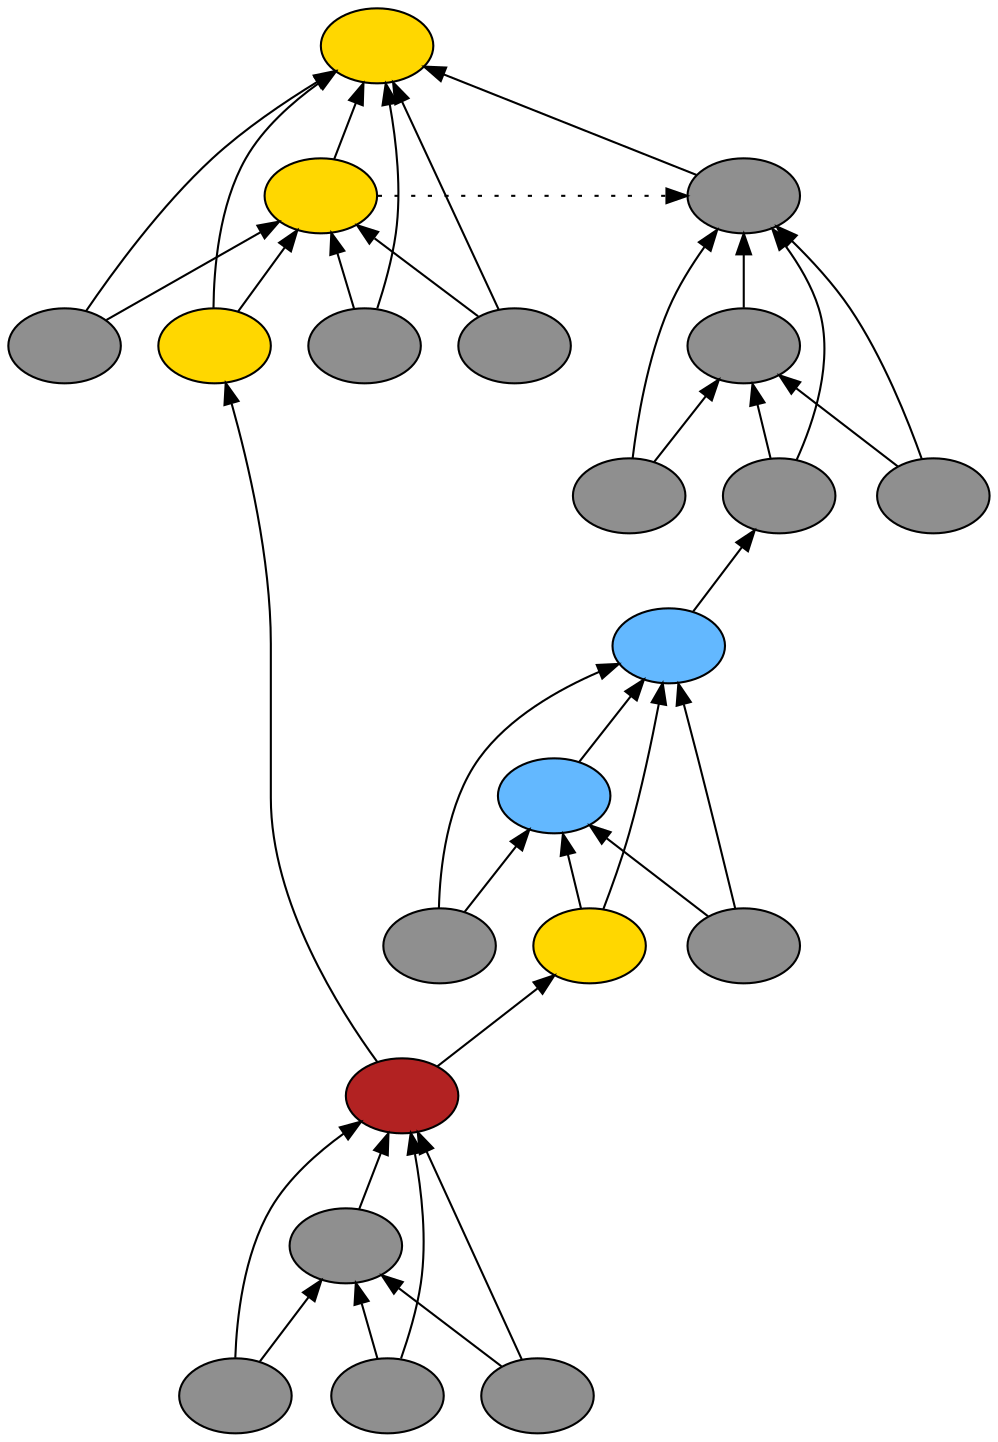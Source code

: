 digraph {
rankdir=BT
fontsize=24
subgraph clster1 {
subgraph clster2 {
"48210144"["fillcolor"="firebrick" "fontsize"="24" "label"="" "shape"="ellipse" "style"="filled" ]
"47759296"["fillcolor"="grey56" "fontsize"="24" "label"="" "shape"="ellipse" "style"="filled" ]
"48907824"["fillcolor"="grey56" "fontsize"="24" "label"="" "shape"="ellipse" "style"="filled" ]
"46865616"["fillcolor"="grey56" "fontsize"="24" "label"="" "shape"="ellipse" "style"="filled" ]
"47721552"["fillcolor"="grey56" "fontsize"="24" "label"="" "shape"="ellipse" "style"="filled" ]
}

subgraph clster3 {
"47041392"["fillcolor"="steelblue1" "fontsize"="24" "label"="" "shape"="ellipse" "style"="filled" ]
"46747312"["fillcolor"="steelblue1" "fontsize"="24" "label"="" "shape"="ellipse" "style"="filled" ]
"47173568"["fillcolor"="grey56" "fontsize"="24" "label"="" "shape"="ellipse" "style"="filled" ]
"48969600"["fillcolor"="gold" "fontsize"="24" "label"="" "shape"="ellipse" "style"="filled" ]
"46776512"["fillcolor"="grey56" "fontsize"="24" "label"="" "shape"="ellipse" "style"="filled" ]
}

subgraph clster4 {
"46860640"["fillcolor"="gold" "fontsize"="24" "label"="" "shape"="ellipse" "style"="filled" ]
"46977296"["fillcolor"="gold" "fontsize"="24" "label"="" "shape"="ellipse" "style"="filled" ]
"47023952"["fillcolor"="grey56" "fontsize"="24" "label"="" "shape"="ellipse" "style"="filled" ]
"47476656"["fillcolor"="gold" "fontsize"="24" "label"="" "shape"="ellipse" "style"="filled" ]
"46748512"["fillcolor"="grey56" "fontsize"="24" "label"="" "shape"="ellipse" "style"="filled" ]
"47534080"["fillcolor"="grey56" "fontsize"="24" "label"="" "shape"="ellipse" "style"="filled" ]
}

}

subgraph clster5 {
"47621456"["fillcolor"="grey56" "fontsize"="24" "label"="" "shape"="ellipse" "style"="filled" ]
"47570256"["fillcolor"="grey56" "fontsize"="24" "label"="" "shape"="ellipse" "style"="filled" ]
"47657632"["fillcolor"="grey56" "fontsize"="24" "label"="" "shape"="ellipse" "style"="filled" ]
"47708832"["fillcolor"="grey56" "fontsize"="24" "label"="" "shape"="ellipse" "style"="filled" ]
"47745008"["fillcolor"="grey56" "fontsize"="24" "label"="" "shape"="ellipse" "style"="filled" ]
}

"47023952" -> "46860640"["arrowhead"="normal" "color"="black" "constraint"="true" "style"="solid" ]
"47023952" -> "46977296"["arrowhead"="normal" "color"="black" "constraint"="true" "style"="solid" ]
"47476656" -> "46860640"["arrowhead"="normal" "color"="black" "constraint"="true" "style"="solid" ]
"47476656" -> "46977296"["arrowhead"="normal" "color"="black" "constraint"="true" "style"="solid" ]
"48210144" -> "47476656"["arrowhead"="normal" "color"="black" "constraint"="true" "style"="solid" ]
"46748512" -> "46860640"["arrowhead"="normal" "color"="black" "constraint"="true" "style"="solid" ]
"46748512" -> "46977296"["arrowhead"="normal" "color"="black" "constraint"="true" "style"="solid" ]
"47534080" -> "46860640"["arrowhead"="normal" "color"="black" "constraint"="true" "style"="solid" ]
"47534080" -> "46977296"["arrowhead"="normal" "color"="black" "constraint"="true" "style"="solid" ]
"46977296" -> "46860640"["arrowhead"="normal" "color"="black" "constraint"="true" "style"="solid" ]
"47621456" -> "46860640"["arrowhead"="normal" "color"="black" "constraint"="true" "style"="solid" ]
"46977296" -> "47621456"["arrowhead"="normal" "color"="black" "constraint"="false" "style"="dotted" ]
"47173568" -> "47041392"["arrowhead"="normal" "color"="black" "constraint"="true" "style"="solid" ]
"47173568" -> "46747312"["arrowhead"="normal" "color"="black" "constraint"="true" "style"="solid" ]
"48969600" -> "47041392"["arrowhead"="normal" "color"="black" "constraint"="true" "style"="solid" ]
"48969600" -> "46747312"["arrowhead"="normal" "color"="black" "constraint"="true" "style"="solid" ]
"48210144" -> "48969600"["arrowhead"="normal" "color"="black" "constraint"="true" "style"="solid" ]
"46776512" -> "47041392"["arrowhead"="normal" "color"="black" "constraint"="true" "style"="solid" ]
"46776512" -> "46747312"["arrowhead"="normal" "color"="black" "constraint"="true" "style"="solid" ]
"46747312" -> "47041392"["arrowhead"="normal" "color"="black" "constraint"="true" "style"="solid" ]
"47657632" -> "47621456"["arrowhead"="normal" "color"="black" "constraint"="true" "style"="solid" ]
"47657632" -> "47570256"["arrowhead"="normal" "color"="black" "constraint"="true" "style"="solid" ]
"47708832" -> "47621456"["arrowhead"="normal" "color"="black" "constraint"="true" "style"="solid" ]
"47708832" -> "47570256"["arrowhead"="normal" "color"="black" "constraint"="true" "style"="solid" ]
"47041392" -> "47708832"["arrowhead"="normal" "color"="black" "constraint"="true" "style"="solid" ]
"47745008" -> "47621456"["arrowhead"="normal" "color"="black" "constraint"="true" "style"="solid" ]
"47745008" -> "47570256"["arrowhead"="normal" "color"="black" "constraint"="true" "style"="solid" ]
"47570256" -> "47621456"["arrowhead"="normal" "color"="black" "constraint"="true" "style"="solid" ]
"48907824" -> "48210144"["arrowhead"="normal" "color"="black" "constraint"="true" "style"="solid" ]
"48907824" -> "47759296"["arrowhead"="normal" "color"="black" "constraint"="true" "style"="solid" ]
"46865616" -> "48210144"["arrowhead"="normal" "color"="black" "constraint"="true" "style"="solid" ]
"46865616" -> "47759296"["arrowhead"="normal" "color"="black" "constraint"="true" "style"="solid" ]
"47721552" -> "48210144"["arrowhead"="normal" "color"="black" "constraint"="true" "style"="solid" ]
"47721552" -> "47759296"["arrowhead"="normal" "color"="black" "constraint"="true" "style"="solid" ]
"47759296" -> "48210144"["arrowhead"="normal" "color"="black" "constraint"="true" "style"="solid" ]

}